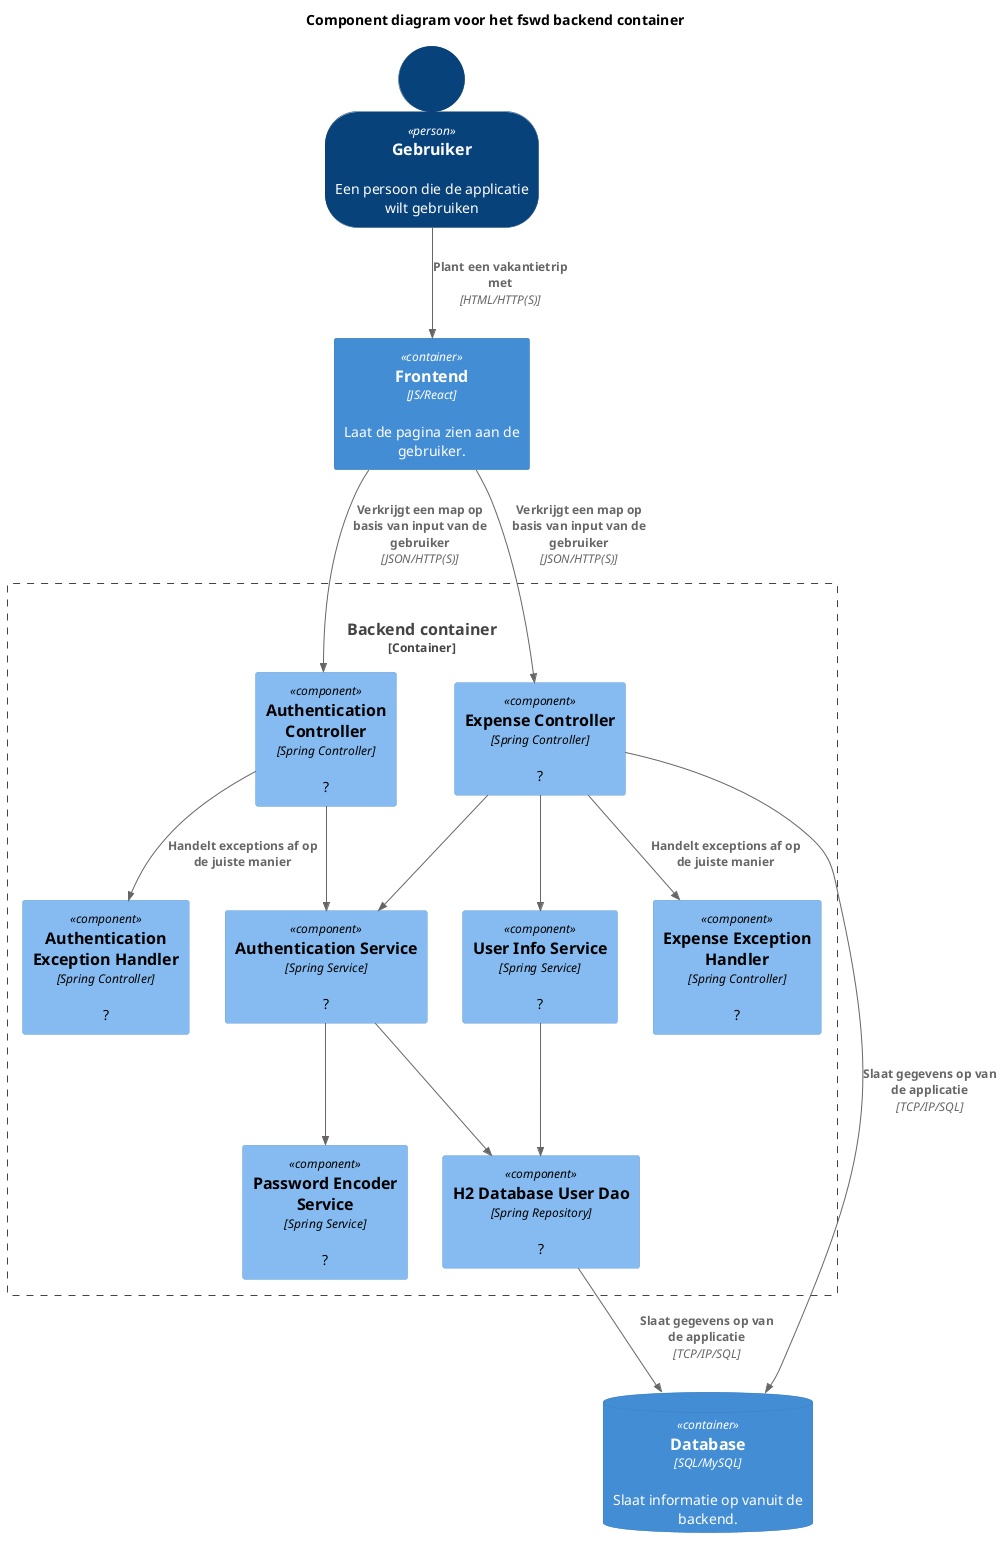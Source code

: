 @startuml

!include <C4/C4>
!include <C4/C4_Context>
!include <C4/C4_Container>
!include <C4/C4_Component>

SHOW_PERSON_OUTLINE()

AddRelTag("sync/async", $textColor=$ARROW_FONT_COLOR, $lineColor=$ARROW_COLOR, $lineStyle=DottedLine())

title Component diagram voor het fswd backend container

Person(gebruiker, Gebruiker, "Een persoon die de applicatie wilt gebruiken")

Container(frontend, "Frontend", $techn="JS/React", $descr="Laat de pagina zien aan de gebruiker.", $tags="", $link="")
ContainerDb(db, "Database", $techn="SQL/MySQL", $descr="Slaat informatie op vanuit de backend.", $tags="", $link="")

Rel(gebruiker, frontend, "Plant een vakantietrip met", $techn="HTML/HTTP(S)", $tags="", $link="")

Container_Boundary("key_boundary", "Backend container", $tags="") {
    Component(authenticationController, "Authentication Controller", $techn="Spring Controller", $descr="?", $tags="", $link="")
    Component(authenticationExceptionHandler, "Authentication Exception Handler", $techn="Spring Controller", $descr="?", $tags="", $link="")
    Component(expenseController, "Expense Controller", $techn="Spring Controller", $descr="?", $tags="", $link="")
    Component(expenseExceptionHandler, "Expense Exception Handler", $techn="Spring Controller", $descr="?", $tags="", $link="")
    Component(authenticationService, "Authentication Service", $techn="Spring Service", $descr="?", $tags="", $link="")
    Component(passwordEncoderService, "Password Encoder Service", $techn="Spring Service", $descr="?", $tags="", $link="")
    Component(userInfoService, "User Info Service", $techn="Spring Service", $descr="?", $tags="", $link="")
    Component(h2DatabaseUserDao, "H2 Database User Dao", $techn="Spring Repository", $descr="?", $tags="", $link="")
    Rel(frontend, authenticationController, "Verkrijgt een map op basis van input van de gebruiker", $techn="JSON/HTTP(S)", $tags="", $link="")
    Rel(frontend, expenseController, "Verkrijgt een map op basis van input van de gebruiker", $techn="JSON/HTTP(S)", $tags="", $link="")
    Rel(authenticationController, authenticationExceptionHandler, "Handelt exceptions af op de juiste manier", $techn="", $tags="", $link="")
    Rel(expenseController, expenseExceptionHandler, "Handelt exceptions af op de juiste manier", $techn="", $tags="", $link="")
    Rel(authenticationController, authenticationService, "", $techn="", $tags="", $link="")
    Rel(expenseController, authenticationService, "", $techn="", $tags="", $link="")
    Rel(expenseController, userInfoService, "", $techn="", $tags="", $link="")
    Rel(authenticationService, passwordEncoderService, "", $techn="", $tags="", $link="")
    Rel(authenticationService, h2DatabaseUserDao, "", $techn="", $tags="", $link="")
    Rel(userInfoService, h2DatabaseUserDao, "", $techn="", $tags="", $link="")
    Rel(expenseController, db, "Slaat gegevens op van de applicatie", $techn="TCP/IP/SQL", $tags="", $link="")
    Rel(h2DatabaseUserDao, db, "Slaat gegevens op van de applicatie", $techn="TCP/IP/SQL", $tags="", $link="")
}

@enduml